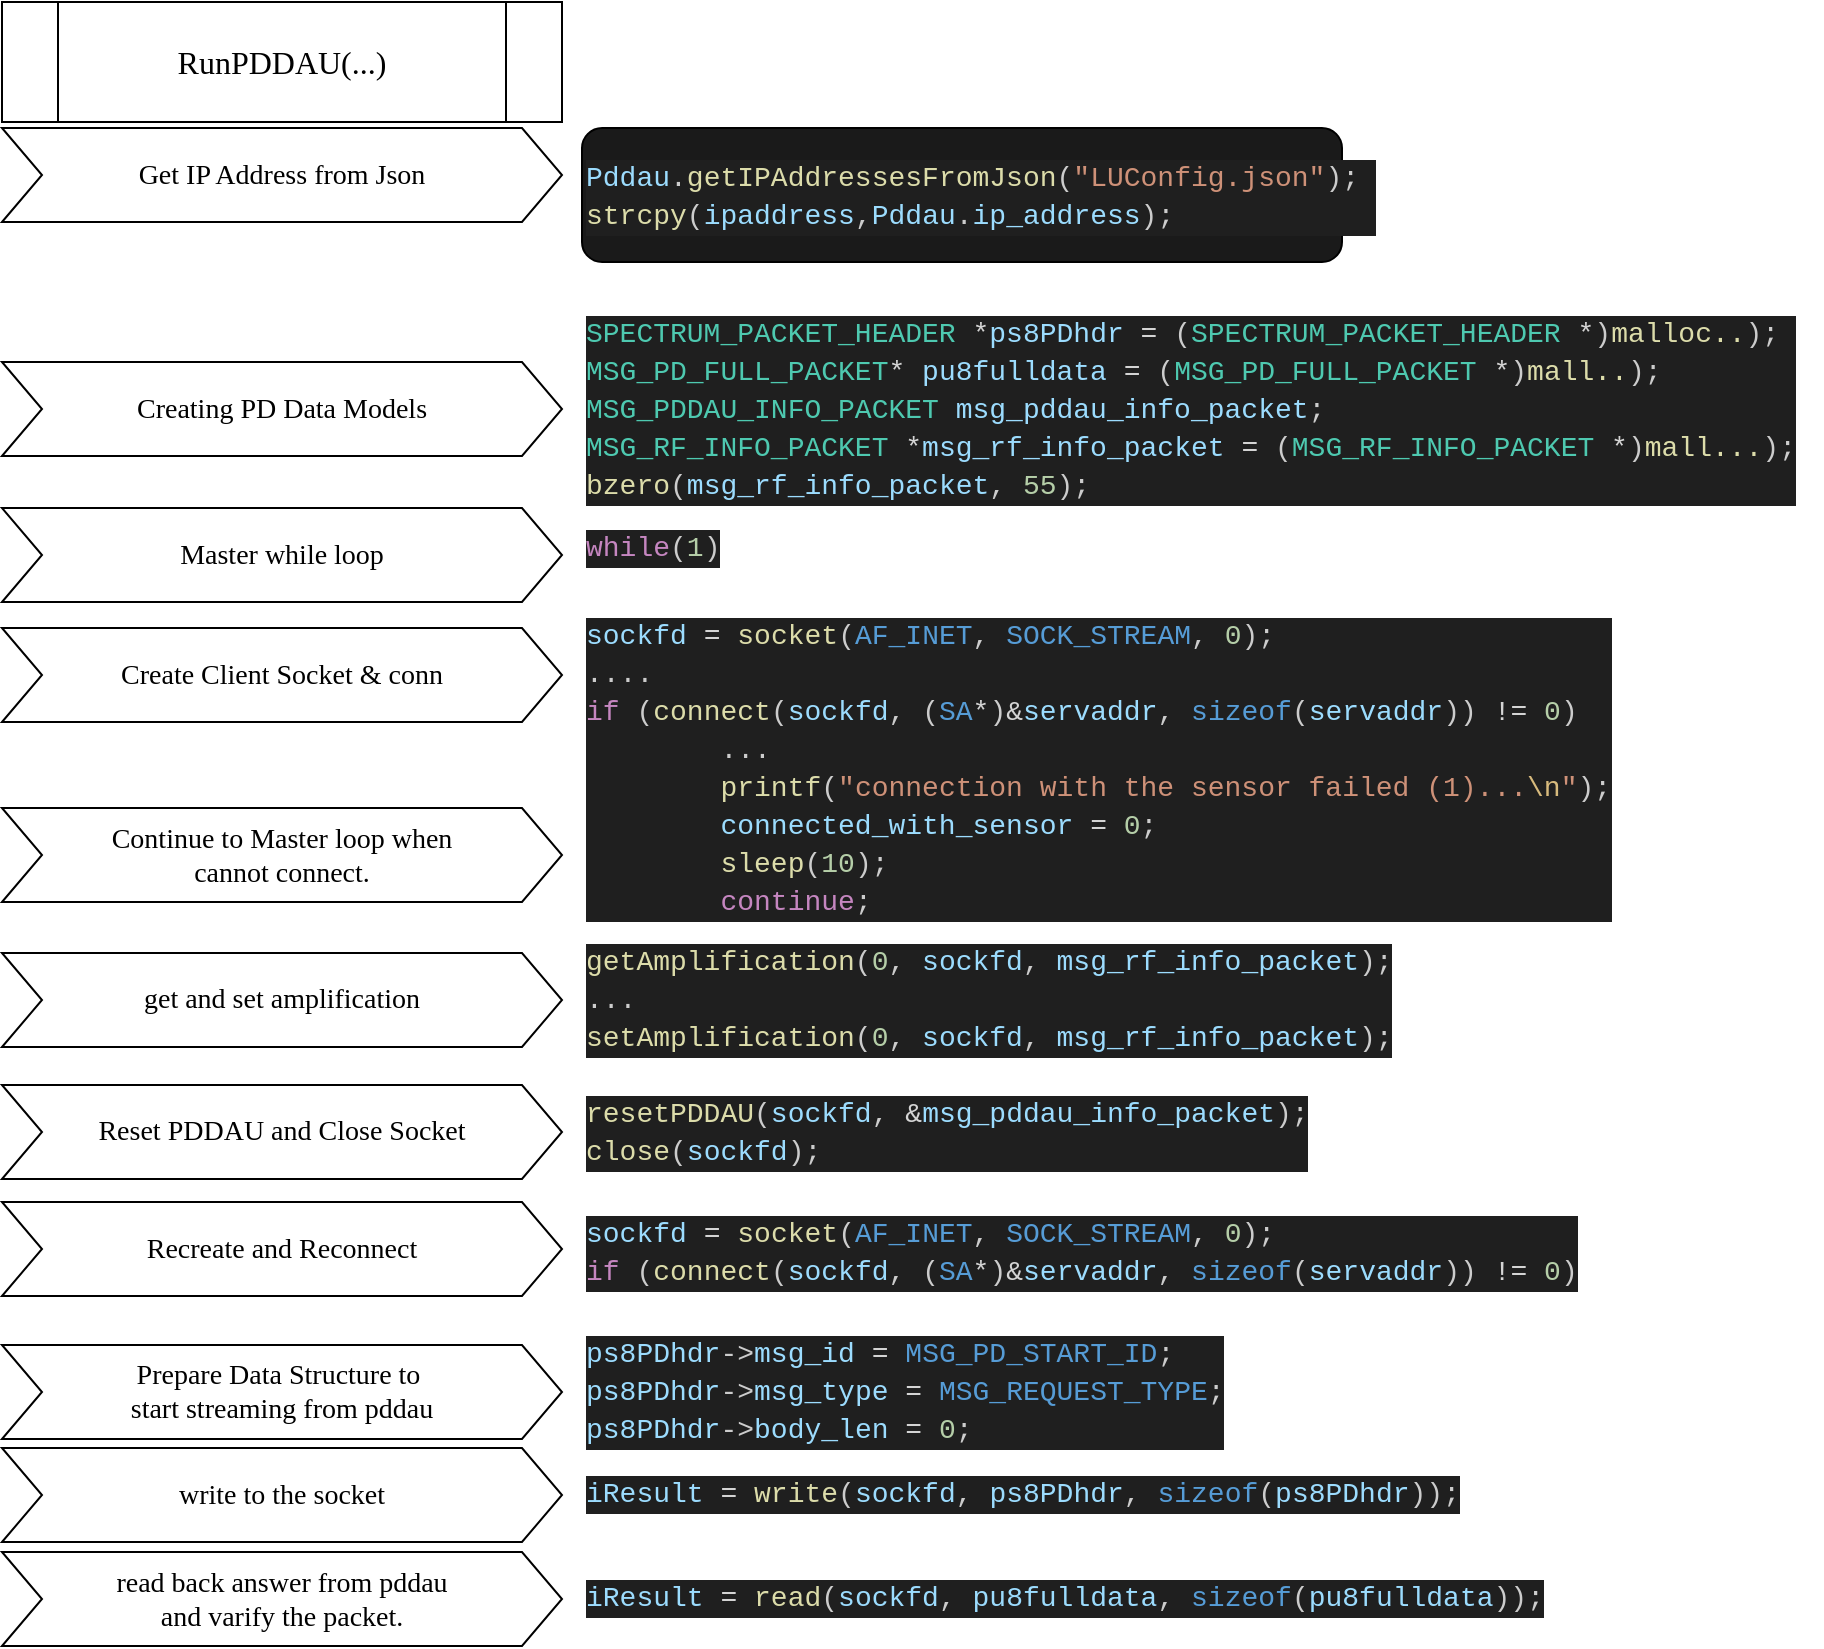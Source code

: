 <mxfile version="26.0.4">
  <diagram name="Page-1" id="hTE95fcprt62oyDmd0jS">
    <mxGraphModel dx="1036" dy="614" grid="1" gridSize="10" guides="1" tooltips="1" connect="1" arrows="1" fold="1" page="1" pageScale="1" pageWidth="850" pageHeight="1100" math="0" shadow="0">
      <root>
        <mxCell id="0" />
        <mxCell id="1" parent="0" />
        <mxCell id="9Db1K2qDhYkIQmVVaFkl-1" value="&lt;font style=&quot;font-size: 14px;&quot; face=&quot;Lucida Console&quot;&gt;Get IP Address from Json&lt;/font&gt;" style="shape=step;perimeter=stepPerimeter;whiteSpace=wrap;html=1;fixedSize=1;" vertex="1" parent="1">
          <mxGeometry x="40" y="173" width="280" height="47" as="geometry" />
        </mxCell>
        <mxCell id="9Db1K2qDhYkIQmVVaFkl-2" value="&lt;font style=&quot;font-size: 16px;&quot; face=&quot;Lucida Console&quot;&gt;RunPDDAU(...)&lt;/font&gt;" style="shape=process;whiteSpace=wrap;html=1;backgroundOutline=1;" vertex="1" parent="1">
          <mxGeometry x="40" y="110" width="280" height="60" as="geometry" />
        </mxCell>
        <mxCell id="9Db1K2qDhYkIQmVVaFkl-3" value="&lt;div style=&quot;color: rgb(204, 204, 204); background-color: rgb(31, 31, 31); font-family: Consolas, &amp;quot;Courier New&amp;quot;, monospace; font-size: 14px; line-height: 19px; white-space: pre;&quot;&gt;&lt;div&gt;&lt;span style=&quot;color: rgb(156, 220, 254);&quot;&gt;Pddau&lt;/span&gt;.&lt;span style=&quot;color: rgb(220, 220, 170);&quot;&gt;getIPAddressesFromJson&lt;/span&gt;(&lt;span style=&quot;color: rgb(206, 145, 120);&quot;&gt;&quot;LUConfig.json&quot;&lt;/span&gt;); &lt;/div&gt;&lt;div&gt;&lt;span style=&quot;color: rgb(220, 220, 170);&quot;&gt;strcpy&lt;/span&gt;(&lt;span style=&quot;color: rgb(156, 220, 254);&quot;&gt;ipaddress&lt;/span&gt;,&lt;span style=&quot;color: rgb(156, 220, 254);&quot;&gt;Pddau&lt;/span&gt;.&lt;span style=&quot;color: rgb(156, 220, 254);&quot;&gt;ip_address&lt;/span&gt;);&lt;/div&gt;&lt;/div&gt;" style="rounded=1;whiteSpace=wrap;html=1;align=left;fillColor=#1A1A1A;" vertex="1" parent="1">
          <mxGeometry x="330" y="173" width="380" height="67" as="geometry" />
        </mxCell>
        <mxCell id="9Db1K2qDhYkIQmVVaFkl-4" value="&lt;font style=&quot;font-size: 14px;&quot; face=&quot;Lucida Console&quot;&gt;Creating PD Data Models&lt;/font&gt;" style="shape=step;perimeter=stepPerimeter;whiteSpace=wrap;html=1;fixedSize=1;" vertex="1" parent="1">
          <mxGeometry x="40" y="290" width="280" height="47" as="geometry" />
        </mxCell>
        <mxCell id="9Db1K2qDhYkIQmVVaFkl-5" value="&lt;div style=&quot;color: rgb(204, 204, 204); background-color: rgb(31, 31, 31); font-family: Consolas, &amp;quot;Courier New&amp;quot;, monospace; font-weight: normal; font-size: 14px; line-height: 19px; white-space: pre;&quot;&gt;&lt;div&gt;&lt;span style=&quot;color: rgb(78, 201, 176);&quot;&gt;SPECTRUM_PACKET_HEADER&lt;/span&gt;&lt;span style=&quot;color: rgb(204, 204, 204);&quot;&gt; &lt;/span&gt;&lt;span style=&quot;color: rgb(212, 212, 212);&quot;&gt;*&lt;/span&gt;&lt;span style=&quot;color: rgb(156, 220, 254);&quot;&gt;ps8PDhdr&lt;/span&gt;&lt;span style=&quot;color: rgb(204, 204, 204);&quot;&gt; &lt;/span&gt;&lt;span style=&quot;color: rgb(212, 212, 212);&quot;&gt;=&lt;/span&gt;&lt;span style=&quot;color: rgb(204, 204, 204);&quot;&gt; (&lt;/span&gt;&lt;span style=&quot;color: rgb(78, 201, 176);&quot;&gt;SPECTRUM_PACKET_HEADER&lt;/span&gt;&lt;span style=&quot;color: rgb(204, 204, 204);&quot;&gt; &lt;/span&gt;&lt;span style=&quot;color: rgb(212, 212, 212);&quot;&gt;*&lt;/span&gt;&lt;span style=&quot;color: rgb(204, 204, 204);&quot;&gt;)&lt;/span&gt;&lt;span style=&quot;color: rgb(220, 220, 170);&quot;&gt;malloc..&lt;/span&gt;&lt;span style=&quot;color: rgb(204, 204, 204);&quot;&gt;);&lt;/span&gt;&lt;/div&gt;&lt;div&gt;&lt;span style=&quot;color: rgb(78, 201, 176);&quot;&gt;MSG_PD_FULL_PACKET&lt;/span&gt;&lt;span style=&quot;color: rgb(212, 212, 212);&quot;&gt;*&lt;/span&gt;&lt;span style=&quot;color: rgb(204, 204, 204);&quot;&gt; &lt;/span&gt;&lt;span style=&quot;color: rgb(156, 220, 254);&quot;&gt;pu8fulldata&lt;/span&gt;&lt;span style=&quot;color: rgb(204, 204, 204);&quot;&gt; &lt;/span&gt;&lt;span style=&quot;color: rgb(212, 212, 212);&quot;&gt;=&lt;/span&gt;&lt;span style=&quot;color: rgb(204, 204, 204);&quot;&gt; (&lt;/span&gt;&lt;span style=&quot;color: rgb(78, 201, 176);&quot;&gt;MSG_PD_FULL_PACKET&lt;/span&gt;&lt;span style=&quot;color: rgb(204, 204, 204);&quot;&gt; &lt;/span&gt;&lt;span style=&quot;color: rgb(212, 212, 212);&quot;&gt;*&lt;/span&gt;&lt;span style=&quot;color: rgb(204, 204, 204);&quot;&gt;)&lt;/span&gt;&lt;span style=&quot;color: rgb(220, 220, 170);&quot;&gt;mall..&lt;/span&gt;&lt;span style=&quot;color: rgb(204, 204, 204);&quot;&gt;);&lt;/span&gt;&lt;/div&gt;&lt;div&gt;&lt;span style=&quot;color: rgb(78, 201, 176);&quot;&gt;MSG_PDDAU_INFO_PACKET&lt;/span&gt;&lt;span style=&quot;color: rgb(204, 204, 204);&quot;&gt; &lt;/span&gt;&lt;span style=&quot;color: rgb(156, 220, 254);&quot;&gt;msg_pddau_info_packet&lt;/span&gt;&lt;span style=&quot;color: rgb(204, 204, 204);&quot;&gt;;&lt;/span&gt;&lt;/div&gt;&lt;div&gt;&lt;span style=&quot;color: rgb(78, 201, 176);&quot;&gt;MSG_RF_INFO_PACKET&lt;/span&gt;&lt;span style=&quot;color: rgb(204, 204, 204);&quot;&gt; &lt;/span&gt;&lt;span style=&quot;color: rgb(212, 212, 212);&quot;&gt;*&lt;/span&gt;&lt;span style=&quot;color: rgb(156, 220, 254);&quot;&gt;msg_rf_info_packet&lt;/span&gt;&lt;span style=&quot;color: rgb(204, 204, 204);&quot;&gt; &lt;/span&gt;&lt;span style=&quot;color: rgb(212, 212, 212);&quot;&gt;=&lt;/span&gt;&lt;span style=&quot;color: rgb(204, 204, 204);&quot;&gt; (&lt;/span&gt;&lt;span style=&quot;color: rgb(78, 201, 176);&quot;&gt;MSG_RF_INFO_PACKET&lt;/span&gt;&lt;span style=&quot;color: rgb(204, 204, 204);&quot;&gt; &lt;/span&gt;&lt;span style=&quot;color: rgb(212, 212, 212);&quot;&gt;*&lt;/span&gt;&lt;span style=&quot;color: rgb(204, 204, 204);&quot;&gt;)&lt;/span&gt;&lt;span style=&quot;color: rgb(220, 220, 170);&quot;&gt;mall...&lt;/span&gt;&lt;span style=&quot;color: rgb(204, 204, 204);&quot;&gt;);&lt;/span&gt;&lt;/div&gt;&lt;div&gt;&lt;span style=&quot;color: rgb(220, 220, 170);&quot;&gt;bzero&lt;/span&gt;&lt;span style=&quot;color: rgb(204, 204, 204);&quot;&gt;(&lt;/span&gt;&lt;span style=&quot;color: rgb(156, 220, 254);&quot;&gt;msg_rf_info_packet&lt;/span&gt;&lt;span style=&quot;color: rgb(204, 204, 204);&quot;&gt;, &lt;/span&gt;&lt;span style=&quot;color: rgb(181, 206, 168);&quot;&gt;55&lt;/span&gt;&lt;span style=&quot;color: rgb(204, 204, 204);&quot;&gt;);&lt;/span&gt;&lt;/div&gt;&lt;/div&gt;" style="text;whiteSpace=wrap;html=1;" vertex="1" parent="1">
          <mxGeometry x="330" y="260" width="620" height="120" as="geometry" />
        </mxCell>
        <mxCell id="9Db1K2qDhYkIQmVVaFkl-6" value="&lt;font style=&quot;font-size: 14px;&quot; face=&quot;Lucida Console&quot;&gt;Master while loop&lt;/font&gt;" style="shape=step;perimeter=stepPerimeter;whiteSpace=wrap;html=1;fixedSize=1;" vertex="1" parent="1">
          <mxGeometry x="40" y="363" width="280" height="47" as="geometry" />
        </mxCell>
        <mxCell id="9Db1K2qDhYkIQmVVaFkl-7" value="&lt;div style=&quot;color: #cccccc;background-color: #1f1f1f;font-family: Consolas, &#39;Courier New&#39;, monospace;font-weight: normal;font-size: 14px;line-height: 19px;white-space: pre;&quot;&gt;&lt;div&gt;&lt;span style=&quot;color: #c586c0;&quot;&gt;while&lt;/span&gt;&lt;span style=&quot;color: #cccccc;&quot;&gt;(&lt;/span&gt;&lt;span style=&quot;color: #b5cea8;&quot;&gt;1&lt;/span&gt;&lt;span style=&quot;color: #cccccc;&quot;&gt;)&lt;/span&gt;&lt;/div&gt;&lt;/div&gt;" style="text;whiteSpace=wrap;html=1;" vertex="1" parent="1">
          <mxGeometry x="330" y="366.5" width="100" height="40" as="geometry" />
        </mxCell>
        <mxCell id="9Db1K2qDhYkIQmVVaFkl-8" value="&lt;div style=&quot;color: rgb(204, 204, 204); background-color: rgb(31, 31, 31); font-family: Consolas, &amp;quot;Courier New&amp;quot;, monospace; font-weight: normal; font-size: 14px; line-height: 19px; white-space: pre;&quot;&gt;&lt;div&gt;&lt;span style=&quot;color: rgb(156, 220, 254);&quot;&gt;sockfd&lt;/span&gt;&lt;span style=&quot;color: rgb(204, 204, 204);&quot;&gt; &lt;/span&gt;&lt;span style=&quot;color: rgb(212, 212, 212);&quot;&gt;=&lt;/span&gt;&lt;span style=&quot;color: rgb(204, 204, 204);&quot;&gt; &lt;/span&gt;&lt;span style=&quot;color: rgb(220, 220, 170);&quot;&gt;socket&lt;/span&gt;&lt;span style=&quot;color: rgb(204, 204, 204);&quot;&gt;(&lt;/span&gt;&lt;span style=&quot;color: rgb(86, 156, 214);&quot;&gt;AF_INET&lt;/span&gt;&lt;span style=&quot;color: rgb(204, 204, 204);&quot;&gt;, &lt;/span&gt;&lt;span style=&quot;color: rgb(86, 156, 214);&quot;&gt;SOCK_STREAM&lt;/span&gt;&lt;span style=&quot;color: rgb(204, 204, 204);&quot;&gt;, &lt;/span&gt;&lt;span style=&quot;color: rgb(181, 206, 168);&quot;&gt;0&lt;/span&gt;&lt;span style=&quot;color: rgb(204, 204, 204);&quot;&gt;);&lt;/span&gt;&lt;/div&gt;&lt;div&gt;&lt;span style=&quot;color: rgb(204, 204, 204);&quot;&gt;....&lt;/span&gt;&lt;/div&gt;&lt;div&gt;&lt;span style=&quot;color: rgb(204, 204, 204);&quot;&gt;&lt;div style=&quot;line-height: 19px;&quot;&gt;&lt;span style=&quot;color: rgb(197, 134, 192);&quot;&gt;if&lt;/span&gt; (&lt;span style=&quot;color: rgb(220, 220, 170);&quot;&gt;connect&lt;/span&gt;(&lt;span style=&quot;color: rgb(156, 220, 254);&quot;&gt;sockfd&lt;/span&gt;, (&lt;span style=&quot;color: rgb(86, 156, 214);&quot;&gt;SA&lt;/span&gt;&lt;span style=&quot;color: rgb(212, 212, 212);&quot;&gt;*&lt;/span&gt;)&lt;span style=&quot;color: rgb(212, 212, 212);&quot;&gt;&amp;amp;&lt;/span&gt;&lt;span style=&quot;color: rgb(156, 220, 254);&quot;&gt;servaddr&lt;/span&gt;, &lt;span style=&quot;color: rgb(86, 156, 214);&quot;&gt;sizeof&lt;/span&gt;(&lt;span style=&quot;color: rgb(156, 220, 254);&quot;&gt;servaddr&lt;/span&gt;)) &lt;span style=&quot;color: rgb(212, 212, 212);&quot;&gt;!=&lt;/span&gt; &lt;span style=&quot;color: rgb(181, 206, 168);&quot;&gt;0&lt;/span&gt;)&lt;/div&gt;&lt;div style=&quot;line-height: 19px;&quot;&gt;&lt;span style=&quot;white-space: pre;&quot;&gt;&#x9;&lt;/span&gt;...&lt;/div&gt;&lt;div style=&quot;line-height: 19px;&quot;&gt;&lt;div style=&quot;line-height: 19px;&quot;&gt;&lt;div&gt;&lt;span style=&quot;color: #dcdcaa;&quot;&gt;&lt;span style=&quot;white-space: pre;&quot;&gt;&#x9;&lt;/span&gt;printf&lt;/span&gt;&lt;span style=&quot;color: light-dark(rgb(204, 204, 204), rgb(204, 204, 204)); background-color: light-dark(rgb(31, 31, 31), rgb(31, 31, 31));&quot;&gt;(&lt;/span&gt;&lt;span style=&quot;background-color: light-dark(rgb(31, 31, 31), rgb(31, 31, 31)); color: rgb(206, 145, 120);&quot;&gt;&quot;connection with the sensor failed (1)...&lt;/span&gt;&lt;span style=&quot;background-color: light-dark(rgb(31, 31, 31), rgb(31, 31, 31)); color: rgb(215, 186, 125);&quot;&gt;\n&lt;/span&gt;&lt;span style=&quot;background-color: light-dark(rgb(31, 31, 31), rgb(31, 31, 31)); color: rgb(206, 145, 120);&quot;&gt;&quot;&lt;/span&gt;&lt;span style=&quot;color: light-dark(rgb(204, 204, 204), rgb(204, 204, 204)); background-color: light-dark(rgb(31, 31, 31), rgb(31, 31, 31));&quot;&gt;);&lt;/span&gt;&lt;/div&gt;&lt;div&gt;&amp;nbsp; &amp;nbsp; &amp;nbsp; &amp;nbsp; &lt;span style=&quot;color: #9cdcfe;&quot;&gt;connected_with_sensor&lt;/span&gt; &lt;span style=&quot;color: #d4d4d4;&quot;&gt;=&lt;/span&gt; &lt;span style=&quot;color: #b5cea8;&quot;&gt;0&lt;/span&gt;;&lt;/div&gt;&lt;div&gt;&amp;nbsp; &amp;nbsp; &amp;nbsp; &amp;nbsp; &lt;span style=&quot;color: #dcdcaa;&quot;&gt;sleep&lt;/span&gt;(&lt;span style=&quot;color: #b5cea8;&quot;&gt;10&lt;/span&gt;);&lt;/div&gt;&lt;div&gt;&amp;nbsp; &amp;nbsp; &amp;nbsp; &amp;nbsp; &lt;span style=&quot;color: #c586c0;&quot;&gt;continue&lt;/span&gt;;&lt;/div&gt;&lt;/div&gt;&lt;/div&gt;&lt;/span&gt;&lt;/div&gt;&lt;/div&gt;" style="text;whiteSpace=wrap;html=1;" vertex="1" parent="1">
          <mxGeometry x="330" y="411" width="570" height="149" as="geometry" />
        </mxCell>
        <mxCell id="9Db1K2qDhYkIQmVVaFkl-9" value="&lt;font style=&quot;font-size: 14px;&quot; face=&quot;Lucida Console&quot;&gt;Create Client Socket &amp;amp; conn&lt;/font&gt;" style="shape=step;perimeter=stepPerimeter;whiteSpace=wrap;html=1;fixedSize=1;" vertex="1" parent="1">
          <mxGeometry x="40" y="423" width="280" height="47" as="geometry" />
        </mxCell>
        <mxCell id="9Db1K2qDhYkIQmVVaFkl-10" value="&lt;font style=&quot;font-size: 14px;&quot; face=&quot;Lucida Console&quot;&gt;Continue to Master loop when&lt;/font&gt;&lt;div&gt;&lt;font style=&quot;font-size: 14px;&quot; face=&quot;Lucida Console&quot;&gt;cannot connect.&lt;/font&gt;&lt;/div&gt;" style="shape=step;perimeter=stepPerimeter;whiteSpace=wrap;html=1;fixedSize=1;" vertex="1" parent="1">
          <mxGeometry x="40" y="513" width="280" height="47" as="geometry" />
        </mxCell>
        <mxCell id="9Db1K2qDhYkIQmVVaFkl-11" value="&lt;div style=&quot;color: rgb(204, 204, 204); background-color: rgb(31, 31, 31); font-family: Consolas, &amp;quot;Courier New&amp;quot;, monospace; font-weight: normal; font-size: 14px; line-height: 19px; white-space: pre;&quot;&gt;&lt;div&gt;&lt;span style=&quot;color: rgb(220, 220, 170);&quot;&gt;getAmplification&lt;/span&gt;&lt;span style=&quot;color: rgb(204, 204, 204);&quot;&gt;(&lt;/span&gt;&lt;span style=&quot;color: rgb(181, 206, 168);&quot;&gt;0&lt;/span&gt;&lt;span style=&quot;color: rgb(204, 204, 204);&quot;&gt;, &lt;/span&gt;&lt;span style=&quot;color: rgb(156, 220, 254);&quot;&gt;sockfd&lt;/span&gt;&lt;span style=&quot;color: rgb(204, 204, 204);&quot;&gt;, &lt;/span&gt;&lt;span style=&quot;color: rgb(156, 220, 254);&quot;&gt;msg_rf_info_packet&lt;/span&gt;&lt;span style=&quot;color: rgb(204, 204, 204);&quot;&gt;);&lt;/span&gt;&lt;/div&gt;&lt;div&gt;&lt;span style=&quot;color: rgb(204, 204, 204);&quot;&gt;...&lt;/span&gt;&lt;/div&gt;&lt;div&gt;&lt;span style=&quot;color: rgb(204, 204, 204);&quot;&gt;&lt;div style=&quot;line-height: 19px;&quot;&gt;&lt;span style=&quot;color: #dcdcaa;&quot;&gt;setAmplification&lt;/span&gt;(&lt;span style=&quot;color: #b5cea8;&quot;&gt;0&lt;/span&gt;, &lt;span style=&quot;color: #9cdcfe;&quot;&gt;sockfd&lt;/span&gt;, &lt;span style=&quot;color: #9cdcfe;&quot;&gt;msg_rf_info_packet&lt;/span&gt;);&lt;/div&gt;&lt;/span&gt;&lt;/div&gt;&lt;/div&gt;" style="text;whiteSpace=wrap;html=1;" vertex="1" parent="1">
          <mxGeometry x="330" y="574" width="400" height="70" as="geometry" />
        </mxCell>
        <mxCell id="9Db1K2qDhYkIQmVVaFkl-12" value="&lt;font face=&quot;Lucida Console&quot;&gt;&lt;span style=&quot;font-size: 14px;&quot;&gt;get and set amplification&lt;/span&gt;&lt;/font&gt;" style="shape=step;perimeter=stepPerimeter;whiteSpace=wrap;html=1;fixedSize=1;" vertex="1" parent="1">
          <mxGeometry x="40" y="585.5" width="280" height="47" as="geometry" />
        </mxCell>
        <mxCell id="9Db1K2qDhYkIQmVVaFkl-13" value="&lt;div style=&quot;color: rgb(204, 204, 204); background-color: rgb(31, 31, 31); font-family: Consolas, &amp;quot;Courier New&amp;quot;, monospace; font-weight: normal; font-size: 14px; line-height: 19px; white-space: pre;&quot;&gt;&lt;div&gt;&lt;span style=&quot;color: rgb(220, 220, 170);&quot;&gt;resetPDDAU&lt;/span&gt;&lt;span style=&quot;color: rgb(204, 204, 204);&quot;&gt;(&lt;/span&gt;&lt;span style=&quot;color: rgb(156, 220, 254);&quot;&gt;sockfd&lt;/span&gt;&lt;span style=&quot;color: rgb(204, 204, 204);&quot;&gt;, &lt;/span&gt;&lt;span style=&quot;color: rgb(212, 212, 212);&quot;&gt;&amp;amp;&lt;/span&gt;&lt;span style=&quot;color: rgb(156, 220, 254);&quot;&gt;msg_pddau_info_packet&lt;/span&gt;&lt;span style=&quot;color: rgb(204, 204, 204);&quot;&gt;);&lt;/span&gt;&lt;/div&gt;&lt;div&gt;&lt;span style=&quot;background-color: light-dark(rgb(31, 31, 31), rgb(31, 31, 31)); color: rgb(220, 220, 170);&quot;&gt;close&lt;/span&gt;&lt;span style=&quot;background-color: light-dark(rgb(31, 31, 31), rgb(31, 31, 31)); color: rgb(204, 204, 204);&quot;&gt;(&lt;/span&gt;&lt;span style=&quot;background-color: light-dark(rgb(31, 31, 31), rgb(31, 31, 31)); color: rgb(156, 220, 254);&quot;&gt;sockfd&lt;/span&gt;&lt;span style=&quot;background-color: light-dark(rgb(31, 31, 31), rgb(31, 31, 31)); color: rgb(204, 204, 204);&quot;&gt;);&lt;/span&gt;&lt;br&gt;&lt;/div&gt;&lt;/div&gt;" style="text;whiteSpace=wrap;html=1;" vertex="1" parent="1">
          <mxGeometry x="330" y="650" width="470" height="50" as="geometry" />
        </mxCell>
        <mxCell id="9Db1K2qDhYkIQmVVaFkl-14" value="&lt;font face=&quot;Lucida Console&quot;&gt;&lt;span style=&quot;font-size: 14px;&quot;&gt;Reset PDDAU and Close Socket&lt;/span&gt;&lt;/font&gt;" style="shape=step;perimeter=stepPerimeter;whiteSpace=wrap;html=1;fixedSize=1;" vertex="1" parent="1">
          <mxGeometry x="40" y="651.5" width="280" height="47" as="geometry" />
        </mxCell>
        <mxCell id="9Db1K2qDhYkIQmVVaFkl-15" value="&lt;font face=&quot;Lucida Console&quot;&gt;&lt;span style=&quot;font-size: 14px;&quot;&gt;Recreate and Reconnect&lt;/span&gt;&lt;/font&gt;" style="shape=step;perimeter=stepPerimeter;whiteSpace=wrap;html=1;fixedSize=1;" vertex="1" parent="1">
          <mxGeometry x="40" y="710" width="280" height="47" as="geometry" />
        </mxCell>
        <mxCell id="9Db1K2qDhYkIQmVVaFkl-16" value="&lt;div style=&quot;color: rgb(204, 204, 204); background-color: rgb(31, 31, 31); font-family: Consolas, &amp;quot;Courier New&amp;quot;, monospace; font-weight: normal; font-size: 14px; line-height: 19px; white-space: pre;&quot;&gt;&lt;div&gt;&lt;span style=&quot;color: rgb(156, 220, 254);&quot;&gt;sockfd&lt;/span&gt;&lt;span style=&quot;color: rgb(204, 204, 204);&quot;&gt; &lt;/span&gt;&lt;span style=&quot;color: rgb(212, 212, 212);&quot;&gt;=&lt;/span&gt;&lt;span style=&quot;color: rgb(204, 204, 204);&quot;&gt; &lt;/span&gt;&lt;span style=&quot;color: rgb(220, 220, 170);&quot;&gt;socket&lt;/span&gt;&lt;span style=&quot;color: rgb(204, 204, 204);&quot;&gt;(&lt;/span&gt;&lt;span style=&quot;color: rgb(86, 156, 214);&quot;&gt;AF_INET&lt;/span&gt;&lt;span style=&quot;color: rgb(204, 204, 204);&quot;&gt;, &lt;/span&gt;&lt;span style=&quot;color: rgb(86, 156, 214);&quot;&gt;SOCK_STREAM&lt;/span&gt;&lt;span style=&quot;color: rgb(204, 204, 204);&quot;&gt;, &lt;/span&gt;&lt;span style=&quot;color: rgb(181, 206, 168);&quot;&gt;0&lt;/span&gt;&lt;span style=&quot;color: rgb(204, 204, 204);&quot;&gt;);&lt;/span&gt;&lt;/div&gt;&lt;div&gt;&lt;span style=&quot;color: rgb(204, 204, 204);&quot;&gt;&lt;div style=&quot;line-height: 19px;&quot;&gt;&lt;span style=&quot;color: #c586c0;&quot;&gt;if&lt;/span&gt; (&lt;span style=&quot;color: #dcdcaa;&quot;&gt;connect&lt;/span&gt;(&lt;span style=&quot;color: #9cdcfe;&quot;&gt;sockfd&lt;/span&gt;, (&lt;span style=&quot;color: #569cd6;&quot;&gt;SA&lt;/span&gt;&lt;span style=&quot;color: #d4d4d4;&quot;&gt;*&lt;/span&gt;)&lt;span style=&quot;color: #d4d4d4;&quot;&gt;&amp;amp;&lt;/span&gt;&lt;span style=&quot;color: #9cdcfe;&quot;&gt;servaddr&lt;/span&gt;, &lt;span style=&quot;color: #569cd6;&quot;&gt;sizeof&lt;/span&gt;(&lt;span style=&quot;color: #9cdcfe;&quot;&gt;servaddr&lt;/span&gt;)) &lt;span style=&quot;color: #d4d4d4;&quot;&gt;!=&lt;/span&gt; &lt;span style=&quot;color: #b5cea8;&quot;&gt;0&lt;/span&gt;)&lt;/div&gt;&lt;/span&gt;&lt;/div&gt;&lt;/div&gt;" style="text;whiteSpace=wrap;html=1;" vertex="1" parent="1">
          <mxGeometry x="330" y="710" width="500" height="80" as="geometry" />
        </mxCell>
        <mxCell id="9Db1K2qDhYkIQmVVaFkl-17" value="&lt;div style=&quot;color: rgb(204, 204, 204); background-color: rgb(31, 31, 31); font-family: Consolas, &amp;quot;Courier New&amp;quot;, monospace; font-weight: normal; font-size: 14px; line-height: 19px; white-space: pre;&quot;&gt;&lt;div&gt;&lt;span style=&quot;color: rgb(156, 220, 254);&quot;&gt;ps8PDhdr&lt;/span&gt;&lt;span style=&quot;color: rgb(204, 204, 204);&quot;&gt;-&amp;gt;&lt;/span&gt;&lt;span style=&quot;color: rgb(156, 220, 254);&quot;&gt;msg_id&lt;/span&gt;&lt;span style=&quot;color: rgb(204, 204, 204);&quot;&gt; &lt;/span&gt;&lt;span style=&quot;color: rgb(212, 212, 212);&quot;&gt;=&lt;/span&gt;&lt;span style=&quot;color: rgb(204, 204, 204);&quot;&gt; &lt;/span&gt;&lt;span style=&quot;color: rgb(86, 156, 214);&quot;&gt;MSG_PD_START_ID&lt;/span&gt;&lt;span style=&quot;color: rgb(204, 204, 204);&quot;&gt;;&lt;/span&gt;&lt;/div&gt;&lt;div&gt;&lt;span style=&quot;color: rgb(156, 220, 254);&quot;&gt;ps8PDhdr&lt;/span&gt;&lt;span style=&quot;color: rgb(204, 204, 204);&quot;&gt;-&amp;gt;&lt;/span&gt;&lt;span style=&quot;color: rgb(156, 220, 254);&quot;&gt;msg_type&lt;/span&gt;&lt;span style=&quot;color: rgb(204, 204, 204);&quot;&gt; &lt;/span&gt;&lt;span style=&quot;color: rgb(212, 212, 212);&quot;&gt;=&lt;/span&gt;&lt;span style=&quot;color: rgb(204, 204, 204);&quot;&gt; &lt;/span&gt;&lt;span style=&quot;color: rgb(86, 156, 214);&quot;&gt;MSG_REQUEST_TYPE&lt;/span&gt;&lt;span style=&quot;color: rgb(204, 204, 204);&quot;&gt;;&lt;/span&gt;&lt;/div&gt;&lt;div&gt;&lt;span style=&quot;color: rgb(156, 220, 254);&quot;&gt;ps8PDhdr&lt;/span&gt;&lt;span style=&quot;color: rgb(204, 204, 204);&quot;&gt;-&amp;gt;&lt;/span&gt;&lt;span style=&quot;color: rgb(156, 220, 254);&quot;&gt;body_len&lt;/span&gt;&lt;span style=&quot;color: rgb(204, 204, 204);&quot;&gt; &lt;/span&gt;&lt;span style=&quot;color: rgb(212, 212, 212);&quot;&gt;=&lt;/span&gt;&lt;span style=&quot;color: rgb(204, 204, 204);&quot;&gt; &lt;/span&gt;&lt;span style=&quot;color: rgb(181, 206, 168);&quot;&gt;0&lt;/span&gt;&lt;span style=&quot;color: rgb(204, 204, 204);&quot;&gt;;&lt;/span&gt;&lt;/div&gt;&lt;/div&gt;" style="text;whiteSpace=wrap;html=1;" vertex="1" parent="1">
          <mxGeometry x="330" y="770" width="420" height="70" as="geometry" />
        </mxCell>
        <mxCell id="9Db1K2qDhYkIQmVVaFkl-18" value="&lt;font face=&quot;Lucida Console&quot;&gt;&lt;span style=&quot;font-size: 14px;&quot;&gt;Prepare Data Structure to&amp;nbsp;&lt;/span&gt;&lt;/font&gt;&lt;div&gt;&lt;font face=&quot;Lucida Console&quot;&gt;&lt;span style=&quot;font-size: 14px;&quot;&gt;start streaming from pddau&lt;/span&gt;&lt;/font&gt;&lt;/div&gt;" style="shape=step;perimeter=stepPerimeter;whiteSpace=wrap;html=1;fixedSize=1;" vertex="1" parent="1">
          <mxGeometry x="40" y="781.5" width="280" height="47" as="geometry" />
        </mxCell>
        <mxCell id="9Db1K2qDhYkIQmVVaFkl-19" value="&lt;div style=&quot;color: #cccccc;background-color: #1f1f1f;font-family: Consolas, &#39;Courier New&#39;, monospace;font-weight: normal;font-size: 14px;line-height: 19px;white-space: pre;&quot;&gt;&lt;div&gt;&lt;span style=&quot;color: #9cdcfe;&quot;&gt;iResult&lt;/span&gt;&lt;span style=&quot;color: #cccccc;&quot;&gt; &lt;/span&gt;&lt;span style=&quot;color: #d4d4d4;&quot;&gt;=&lt;/span&gt;&lt;span style=&quot;color: #cccccc;&quot;&gt; &lt;/span&gt;&lt;span style=&quot;color: #dcdcaa;&quot;&gt;write&lt;/span&gt;&lt;span style=&quot;color: #cccccc;&quot;&gt;(&lt;/span&gt;&lt;span style=&quot;color: #9cdcfe;&quot;&gt;sockfd&lt;/span&gt;&lt;span style=&quot;color: #cccccc;&quot;&gt;, &lt;/span&gt;&lt;span style=&quot;color: #9cdcfe;&quot;&gt;ps8PDhdr&lt;/span&gt;&lt;span style=&quot;color: #cccccc;&quot;&gt;, &lt;/span&gt;&lt;span style=&quot;color: #569cd6;&quot;&gt;sizeof&lt;/span&gt;&lt;span style=&quot;color: #cccccc;&quot;&gt;(&lt;/span&gt;&lt;span style=&quot;color: #9cdcfe;&quot;&gt;ps8PDhdr&lt;/span&gt;&lt;span style=&quot;color: #cccccc;&quot;&gt;));&lt;/span&gt;&lt;/div&gt;&lt;/div&gt;" style="text;whiteSpace=wrap;html=1;" vertex="1" parent="1">
          <mxGeometry x="330" y="840" width="430" height="40" as="geometry" />
        </mxCell>
        <mxCell id="9Db1K2qDhYkIQmVVaFkl-20" value="&lt;font face=&quot;Lucida Console&quot;&gt;&lt;span style=&quot;font-size: 14px;&quot;&gt;write to the socket&lt;/span&gt;&lt;/font&gt;" style="shape=step;perimeter=stepPerimeter;whiteSpace=wrap;html=1;fixedSize=1;" vertex="1" parent="1">
          <mxGeometry x="40" y="833" width="280" height="47" as="geometry" />
        </mxCell>
        <mxCell id="9Db1K2qDhYkIQmVVaFkl-21" value="&lt;div style=&quot;color: #cccccc;background-color: #1f1f1f;font-family: Consolas, &#39;Courier New&#39;, monospace;font-weight: normal;font-size: 14px;line-height: 19px;white-space: pre;&quot;&gt;&lt;div&gt;&lt;span style=&quot;color: #9cdcfe;&quot;&gt;iResult&lt;/span&gt;&lt;span style=&quot;color: #cccccc;&quot;&gt; &lt;/span&gt;&lt;span style=&quot;color: #d4d4d4;&quot;&gt;=&lt;/span&gt;&lt;span style=&quot;color: #cccccc;&quot;&gt; &lt;/span&gt;&lt;span style=&quot;color: #dcdcaa;&quot;&gt;read&lt;/span&gt;&lt;span style=&quot;color: #cccccc;&quot;&gt;(&lt;/span&gt;&lt;span style=&quot;color: #9cdcfe;&quot;&gt;sockfd&lt;/span&gt;&lt;span style=&quot;color: #cccccc;&quot;&gt;, &lt;/span&gt;&lt;span style=&quot;color: #9cdcfe;&quot;&gt;pu8fulldata&lt;/span&gt;&lt;span style=&quot;color: #cccccc;&quot;&gt;, &lt;/span&gt;&lt;span style=&quot;color: #569cd6;&quot;&gt;sizeof&lt;/span&gt;&lt;span style=&quot;color: #cccccc;&quot;&gt;(&lt;/span&gt;&lt;span style=&quot;color: #9cdcfe;&quot;&gt;pu8fulldata&lt;/span&gt;&lt;span style=&quot;color: #cccccc;&quot;&gt;));&lt;/span&gt;&lt;/div&gt;&lt;/div&gt;" style="text;whiteSpace=wrap;html=1;" vertex="1" parent="1">
          <mxGeometry x="330" y="892" width="470" height="40" as="geometry" />
        </mxCell>
        <mxCell id="9Db1K2qDhYkIQmVVaFkl-22" value="&lt;font face=&quot;Lucida Console&quot;&gt;&lt;span style=&quot;font-size: 14px;&quot;&gt;read back answer from pddau&lt;/span&gt;&lt;/font&gt;&lt;div&gt;&lt;font face=&quot;Lucida Console&quot;&gt;&lt;span style=&quot;font-size: 14px;&quot;&gt;and varify the packet.&lt;/span&gt;&lt;/font&gt;&lt;/div&gt;" style="shape=step;perimeter=stepPerimeter;whiteSpace=wrap;html=1;fixedSize=1;" vertex="1" parent="1">
          <mxGeometry x="40" y="885" width="280" height="47" as="geometry" />
        </mxCell>
      </root>
    </mxGraphModel>
  </diagram>
</mxfile>
